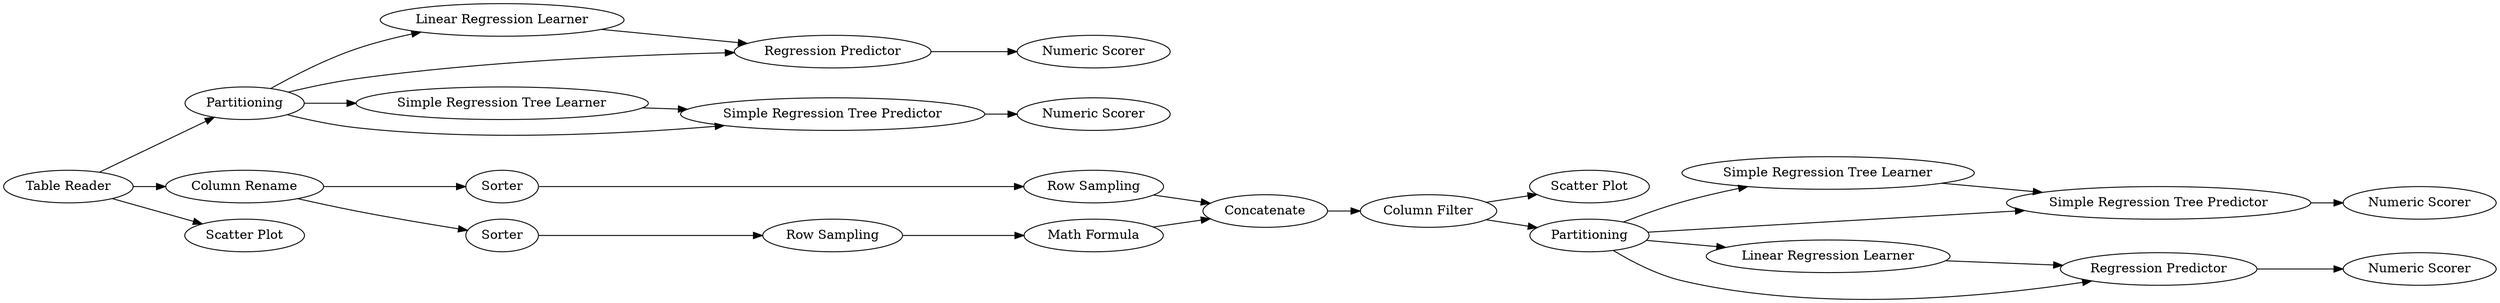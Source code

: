 digraph {
	"6269112414082692596_31" [label=Sorter]
	"6269112414082692596_27" [label=Concatenate]
	"-8122061879602661667_56" [label="Scatter Plot"]
	"-8122061879602661667_39" [label=Partitioning]
	"-8122061879602661667_40" [label="Linear Regression Learner"]
	"6269112414082692596_28" [label="Column Rename"]
	"-8122061879602661667_38" [label="Scatter Plot"]
	"-8122061879602661667_57" [label="Table Reader"]
	"-8122061879602661667_44" [label="Numeric Scorer"]
	"-8122061879602661667_47" [label="Simple Regression Tree Learner"]
	"6269112414082692596_30" [label=Sorter]
	"-8122061879602661667_42" [label="Simple Regression Tree Learner"]
	"-8122061879602661667_48" [label="Numeric Scorer"]
	"6269112414082692596_53" [label="Column Filter"]
	"-8122061879602661667_41" [label="Regression Predictor"]
	"6269112414082692596_33" [label="Row Sampling"]
	"-8122061879602661667_51" [label="Linear Regression Learner"]
	"6269112414082692596_35" [label="Math Formula"]
	"-8122061879602661667_45" [label="Numeric Scorer"]
	"-8122061879602661667_52" [label="Simple Regression Tree Predictor"]
	"-8122061879602661667_50" [label="Regression Predictor"]
	"-8122061879602661667_43" [label="Simple Regression Tree Predictor"]
	"-8122061879602661667_46" [label=Partitioning]
	"6269112414082692596_32" [label="Row Sampling"]
	"-8122061879602661667_49" [label="Numeric Scorer"]
	"-8122061879602661667_52" -> "-8122061879602661667_49"
	"6269112414082692596_28" -> "6269112414082692596_31"
	"-8122061879602661667_57" -> "6269112414082692596_28"
	"6269112414082692596_35" -> "6269112414082692596_27"
	"-8122061879602661667_46" -> "-8122061879602661667_51"
	"6269112414082692596_28" -> "6269112414082692596_30"
	"6269112414082692596_33" -> "6269112414082692596_27"
	"-8122061879602661667_51" -> "-8122061879602661667_50"
	"-8122061879602661667_39" -> "-8122061879602661667_41"
	"6269112414082692596_31" -> "6269112414082692596_33"
	"-8122061879602661667_57" -> "-8122061879602661667_39"
	"6269112414082692596_32" -> "6269112414082692596_35"
	"-8122061879602661667_46" -> "-8122061879602661667_50"
	"6269112414082692596_30" -> "6269112414082692596_32"
	"-8122061879602661667_46" -> "-8122061879602661667_47"
	"-8122061879602661667_39" -> "-8122061879602661667_42"
	"-8122061879602661667_46" -> "-8122061879602661667_52"
	"6269112414082692596_53" -> "-8122061879602661667_46"
	"-8122061879602661667_57" -> "-8122061879602661667_38"
	"6269112414082692596_53" -> "-8122061879602661667_56"
	"-8122061879602661667_47" -> "-8122061879602661667_52"
	"-8122061879602661667_41" -> "-8122061879602661667_45"
	"-8122061879602661667_43" -> "-8122061879602661667_44"
	"-8122061879602661667_50" -> "-8122061879602661667_48"
	"-8122061879602661667_39" -> "-8122061879602661667_43"
	"6269112414082692596_27" -> "6269112414082692596_53"
	"-8122061879602661667_39" -> "-8122061879602661667_40"
	"-8122061879602661667_40" -> "-8122061879602661667_41"
	"-8122061879602661667_42" -> "-8122061879602661667_43"
	rankdir=LR
}

